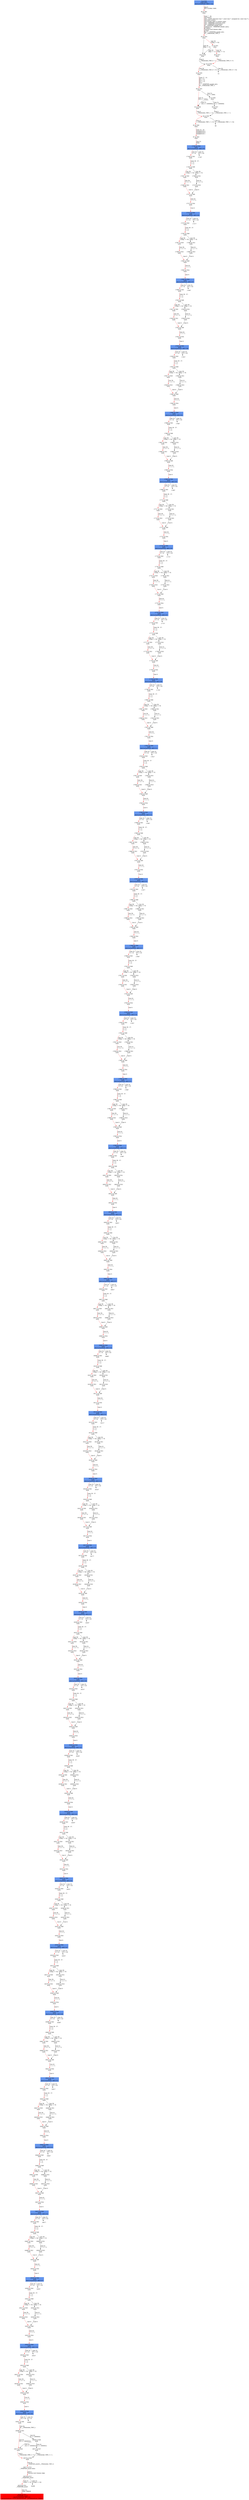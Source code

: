 digraph ARG {
node [style="filled" shape="box" color="white"]
0 [fillcolor="cornflowerblue" label="0 @ N20\nmain entry\nAbstractionState: ABS0: true\n" id="0"]
44 [label="44 @ N61\nmain\n" id="44"]
45 [label="45 @ N24\nmain\n" id="45"]
50 [label="50 @ N26\nmain\n" id="50"]
53 [label="53 @ N28\nmain\n" id="53"]
54 [label="54 @ N29\nmain\n" id="54"]
56 [label="56 @ N35\nmain\n" id="56"]
61 [label="61 @ N38\nmain\n" id="61"]
64 [label="64 @ N39\nmain\n" id="64"]
65 [label="65 @ N40\nmain\n" id="65"]
67 [label="67 @ N43\nmain\n" id="67"]
17545 [fillcolor="cornflowerblue" label="17545 @ N44\nmain\nAbstractionState: ABS1193\n" id="17545"]
17546 [label="17546 @ N45\nmain\n" id="17546"]
17565 [label="17565 @ N48\nmain\n" id="17565"]
17567 [label="17567 @ N50\nmain\n" id="17567"]
17568 [label="17568 @ N52\nmain\n" id="17568"]
17572 [label="17572 @ N49\nmain\n" id="17572"]
17573 [label="17573 @ N54\nmain\n" id="17573"]
17575 [fillcolor="cornflowerblue" label="17575 @ N44\nmain\nAbstractionState: ABS1195\n" id="17575"]
17576 [label="17576 @ N45\nmain\n" id="17576"]
17595 [label="17595 @ N48\nmain\n" id="17595"]
17597 [label="17597 @ N50\nmain\n" id="17597"]
17598 [label="17598 @ N52\nmain\n" id="17598"]
17602 [label="17602 @ N49\nmain\n" id="17602"]
17603 [label="17603 @ N54\nmain\n" id="17603"]
17605 [fillcolor="cornflowerblue" label="17605 @ N44\nmain\nAbstractionState: ABS1197\n" id="17605"]
17606 [label="17606 @ N45\nmain\n" id="17606"]
17625 [label="17625 @ N48\nmain\n" id="17625"]
17627 [label="17627 @ N50\nmain\n" id="17627"]
17628 [label="17628 @ N52\nmain\n" id="17628"]
17632 [label="17632 @ N49\nmain\n" id="17632"]
17633 [label="17633 @ N54\nmain\n" id="17633"]
17635 [fillcolor="cornflowerblue" label="17635 @ N44\nmain\nAbstractionState: ABS1199\n" id="17635"]
17636 [label="17636 @ N45\nmain\n" id="17636"]
17655 [label="17655 @ N48\nmain\n" id="17655"]
17657 [label="17657 @ N50\nmain\n" id="17657"]
17658 [label="17658 @ N52\nmain\n" id="17658"]
17662 [label="17662 @ N49\nmain\n" id="17662"]
17663 [label="17663 @ N54\nmain\n" id="17663"]
17665 [fillcolor="cornflowerblue" label="17665 @ N44\nmain\nAbstractionState: ABS1201\n" id="17665"]
17666 [label="17666 @ N45\nmain\n" id="17666"]
17685 [label="17685 @ N48\nmain\n" id="17685"]
17687 [label="17687 @ N50\nmain\n" id="17687"]
17688 [label="17688 @ N52\nmain\n" id="17688"]
17692 [label="17692 @ N49\nmain\n" id="17692"]
17693 [label="17693 @ N54\nmain\n" id="17693"]
17695 [fillcolor="cornflowerblue" label="17695 @ N44\nmain\nAbstractionState: ABS1203\n" id="17695"]
17696 [label="17696 @ N45\nmain\n" id="17696"]
17715 [label="17715 @ N48\nmain\n" id="17715"]
17717 [label="17717 @ N50\nmain\n" id="17717"]
17718 [label="17718 @ N52\nmain\n" id="17718"]
17722 [label="17722 @ N49\nmain\n" id="17722"]
17723 [label="17723 @ N54\nmain\n" id="17723"]
17725 [fillcolor="cornflowerblue" label="17725 @ N44\nmain\nAbstractionState: ABS1205\n" id="17725"]
17726 [label="17726 @ N45\nmain\n" id="17726"]
17745 [label="17745 @ N48\nmain\n" id="17745"]
17747 [label="17747 @ N50\nmain\n" id="17747"]
17748 [label="17748 @ N52\nmain\n" id="17748"]
17752 [label="17752 @ N49\nmain\n" id="17752"]
17753 [label="17753 @ N54\nmain\n" id="17753"]
17755 [fillcolor="cornflowerblue" label="17755 @ N44\nmain\nAbstractionState: ABS1207\n" id="17755"]
17756 [label="17756 @ N45\nmain\n" id="17756"]
17775 [label="17775 @ N48\nmain\n" id="17775"]
17777 [label="17777 @ N50\nmain\n" id="17777"]
17778 [label="17778 @ N52\nmain\n" id="17778"]
17782 [label="17782 @ N49\nmain\n" id="17782"]
17783 [label="17783 @ N54\nmain\n" id="17783"]
17785 [fillcolor="cornflowerblue" label="17785 @ N44\nmain\nAbstractionState: ABS1209\n" id="17785"]
17786 [label="17786 @ N45\nmain\n" id="17786"]
17805 [label="17805 @ N48\nmain\n" id="17805"]
17807 [label="17807 @ N50\nmain\n" id="17807"]
17808 [label="17808 @ N52\nmain\n" id="17808"]
17812 [label="17812 @ N49\nmain\n" id="17812"]
17813 [label="17813 @ N54\nmain\n" id="17813"]
17815 [fillcolor="cornflowerblue" label="17815 @ N44\nmain\nAbstractionState: ABS1211\n" id="17815"]
17816 [label="17816 @ N45\nmain\n" id="17816"]
17835 [label="17835 @ N48\nmain\n" id="17835"]
17837 [label="17837 @ N50\nmain\n" id="17837"]
17838 [label="17838 @ N52\nmain\n" id="17838"]
17842 [label="17842 @ N49\nmain\n" id="17842"]
17843 [label="17843 @ N54\nmain\n" id="17843"]
17845 [fillcolor="cornflowerblue" label="17845 @ N44\nmain\nAbstractionState: ABS1213\n" id="17845"]
17846 [label="17846 @ N45\nmain\n" id="17846"]
17865 [label="17865 @ N48\nmain\n" id="17865"]
17867 [label="17867 @ N50\nmain\n" id="17867"]
17868 [label="17868 @ N52\nmain\n" id="17868"]
17872 [label="17872 @ N49\nmain\n" id="17872"]
17873 [label="17873 @ N54\nmain\n" id="17873"]
17875 [fillcolor="cornflowerblue" label="17875 @ N44\nmain\nAbstractionState: ABS1215\n" id="17875"]
17876 [label="17876 @ N45\nmain\n" id="17876"]
17895 [label="17895 @ N48\nmain\n" id="17895"]
17897 [label="17897 @ N50\nmain\n" id="17897"]
17898 [label="17898 @ N52\nmain\n" id="17898"]
17902 [label="17902 @ N49\nmain\n" id="17902"]
17903 [label="17903 @ N54\nmain\n" id="17903"]
17905 [fillcolor="cornflowerblue" label="17905 @ N44\nmain\nAbstractionState: ABS1217\n" id="17905"]
17906 [label="17906 @ N45\nmain\n" id="17906"]
17925 [label="17925 @ N48\nmain\n" id="17925"]
17927 [label="17927 @ N50\nmain\n" id="17927"]
17928 [label="17928 @ N52\nmain\n" id="17928"]
17932 [label="17932 @ N49\nmain\n" id="17932"]
17933 [label="17933 @ N54\nmain\n" id="17933"]
17935 [fillcolor="cornflowerblue" label="17935 @ N44\nmain\nAbstractionState: ABS1219\n" id="17935"]
17936 [label="17936 @ N45\nmain\n" id="17936"]
17955 [label="17955 @ N48\nmain\n" id="17955"]
17957 [label="17957 @ N50\nmain\n" id="17957"]
17958 [label="17958 @ N52\nmain\n" id="17958"]
17962 [label="17962 @ N49\nmain\n" id="17962"]
17963 [label="17963 @ N54\nmain\n" id="17963"]
17965 [fillcolor="cornflowerblue" label="17965 @ N44\nmain\nAbstractionState: ABS1221\n" id="17965"]
17966 [label="17966 @ N45\nmain\n" id="17966"]
17985 [label="17985 @ N48\nmain\n" id="17985"]
17987 [label="17987 @ N50\nmain\n" id="17987"]
17988 [label="17988 @ N52\nmain\n" id="17988"]
17992 [label="17992 @ N49\nmain\n" id="17992"]
17993 [label="17993 @ N54\nmain\n" id="17993"]
17995 [fillcolor="cornflowerblue" label="17995 @ N44\nmain\nAbstractionState: ABS1223\n" id="17995"]
17996 [label="17996 @ N45\nmain\n" id="17996"]
18015 [label="18015 @ N48\nmain\n" id="18015"]
18017 [label="18017 @ N50\nmain\n" id="18017"]
18018 [label="18018 @ N52\nmain\n" id="18018"]
18022 [label="18022 @ N49\nmain\n" id="18022"]
18023 [label="18023 @ N54\nmain\n" id="18023"]
18025 [fillcolor="cornflowerblue" label="18025 @ N44\nmain\nAbstractionState: ABS1225\n" id="18025"]
18026 [label="18026 @ N45\nmain\n" id="18026"]
18045 [label="18045 @ N48\nmain\n" id="18045"]
18047 [label="18047 @ N50\nmain\n" id="18047"]
18048 [label="18048 @ N52\nmain\n" id="18048"]
18052 [label="18052 @ N49\nmain\n" id="18052"]
18053 [label="18053 @ N54\nmain\n" id="18053"]
18055 [fillcolor="cornflowerblue" label="18055 @ N44\nmain\nAbstractionState: ABS1227\n" id="18055"]
18056 [label="18056 @ N45\nmain\n" id="18056"]
18075 [label="18075 @ N48\nmain\n" id="18075"]
18077 [label="18077 @ N50\nmain\n" id="18077"]
18078 [label="18078 @ N52\nmain\n" id="18078"]
18082 [label="18082 @ N49\nmain\n" id="18082"]
18083 [label="18083 @ N54\nmain\n" id="18083"]
18085 [fillcolor="cornflowerblue" label="18085 @ N44\nmain\nAbstractionState: ABS1229\n" id="18085"]
18086 [label="18086 @ N45\nmain\n" id="18086"]
18105 [label="18105 @ N48\nmain\n" id="18105"]
18107 [label="18107 @ N50\nmain\n" id="18107"]
18108 [label="18108 @ N52\nmain\n" id="18108"]
18112 [label="18112 @ N49\nmain\n" id="18112"]
18113 [label="18113 @ N54\nmain\n" id="18113"]
18115 [fillcolor="cornflowerblue" label="18115 @ N44\nmain\nAbstractionState: ABS1231\n" id="18115"]
18116 [label="18116 @ N45\nmain\n" id="18116"]
18135 [label="18135 @ N48\nmain\n" id="18135"]
18137 [label="18137 @ N50\nmain\n" id="18137"]
18138 [label="18138 @ N52\nmain\n" id="18138"]
18142 [label="18142 @ N49\nmain\n" id="18142"]
18143 [label="18143 @ N54\nmain\n" id="18143"]
18145 [fillcolor="cornflowerblue" label="18145 @ N44\nmain\nAbstractionState: ABS1233\n" id="18145"]
18146 [label="18146 @ N45\nmain\n" id="18146"]
18165 [label="18165 @ N48\nmain\n" id="18165"]
18167 [label="18167 @ N50\nmain\n" id="18167"]
18168 [label="18168 @ N52\nmain\n" id="18168"]
18172 [label="18172 @ N49\nmain\n" id="18172"]
18173 [label="18173 @ N54\nmain\n" id="18173"]
18175 [fillcolor="cornflowerblue" label="18175 @ N44\nmain\nAbstractionState: ABS1235\n" id="18175"]
18176 [label="18176 @ N45\nmain\n" id="18176"]
18195 [label="18195 @ N48\nmain\n" id="18195"]
18197 [label="18197 @ N50\nmain\n" id="18197"]
18198 [label="18198 @ N52\nmain\n" id="18198"]
18202 [label="18202 @ N49\nmain\n" id="18202"]
18203 [label="18203 @ N54\nmain\n" id="18203"]
18205 [fillcolor="cornflowerblue" label="18205 @ N44\nmain\nAbstractionState: ABS1237\n" id="18205"]
18206 [label="18206 @ N45\nmain\n" id="18206"]
18225 [label="18225 @ N48\nmain\n" id="18225"]
18227 [label="18227 @ N50\nmain\n" id="18227"]
18228 [label="18228 @ N52\nmain\n" id="18228"]
18232 [label="18232 @ N49\nmain\n" id="18232"]
18233 [label="18233 @ N54\nmain\n" id="18233"]
18235 [fillcolor="cornflowerblue" label="18235 @ N44\nmain\nAbstractionState: ABS1239\n" id="18235"]
18236 [label="18236 @ N45\nmain\n" id="18236"]
18255 [label="18255 @ N48\nmain\n" id="18255"]
18257 [label="18257 @ N50\nmain\n" id="18257"]
18258 [label="18258 @ N52\nmain\n" id="18258"]
18262 [label="18262 @ N49\nmain\n" id="18262"]
18263 [label="18263 @ N54\nmain\n" id="18263"]
18265 [fillcolor="cornflowerblue" label="18265 @ N44\nmain\nAbstractionState: ABS1241\n" id="18265"]
18266 [label="18266 @ N45\nmain\n" id="18266"]
18285 [label="18285 @ N48\nmain\n" id="18285"]
18287 [label="18287 @ N50\nmain\n" id="18287"]
18288 [label="18288 @ N52\nmain\n" id="18288"]
18292 [label="18292 @ N49\nmain\n" id="18292"]
18293 [label="18293 @ N54\nmain\n" id="18293"]
18295 [fillcolor="cornflowerblue" label="18295 @ N44\nmain\nAbstractionState: ABS1243\n" id="18295"]
18296 [label="18296 @ N45\nmain\n" id="18296"]
18315 [label="18315 @ N48\nmain\n" id="18315"]
18317 [label="18317 @ N50\nmain\n" id="18317"]
18318 [label="18318 @ N52\nmain\n" id="18318"]
18322 [label="18322 @ N49\nmain\n" id="18322"]
18323 [label="18323 @ N54\nmain\n" id="18323"]
18325 [fillcolor="cornflowerblue" label="18325 @ N44\nmain\nAbstractionState: ABS1245\n" id="18325"]
18326 [label="18326 @ N45\nmain\n" id="18326"]
18345 [label="18345 @ N48\nmain\n" id="18345"]
18347 [label="18347 @ N50\nmain\n" id="18347"]
18348 [label="18348 @ N52\nmain\n" id="18348"]
18352 [label="18352 @ N49\nmain\n" id="18352"]
18353 [label="18353 @ N54\nmain\n" id="18353"]
18355 [fillcolor="cornflowerblue" label="18355 @ N44\nmain\nAbstractionState: ABS1247\n" id="18355"]
18356 [label="18356 @ N45\nmain\n" id="18356"]
18375 [label="18375 @ N48\nmain\n" id="18375"]
18377 [label="18377 @ N50\nmain\n" id="18377"]
18378 [label="18378 @ N52\nmain\n" id="18378"]
18382 [label="18382 @ N49\nmain\n" id="18382"]
18383 [label="18383 @ N54\nmain\n" id="18383"]
18385 [fillcolor="cornflowerblue" label="18385 @ N44\nmain\nAbstractionState: ABS1249\n" id="18385"]
18386 [label="18386 @ N45\nmain\n" id="18386"]
18405 [label="18405 @ N48\nmain\n" id="18405"]
18407 [label="18407 @ N50\nmain\n" id="18407"]
18408 [label="18408 @ N52\nmain\n" id="18408"]
18412 [label="18412 @ N49\nmain\n" id="18412"]
18413 [label="18413 @ N54\nmain\n" id="18413"]
18415 [fillcolor="cornflowerblue" label="18415 @ N44\nmain\nAbstractionState: ABS1251\n" id="18415"]
18416 [label="18416 @ N45\nmain\n" id="18416"]
18435 [label="18435 @ N48\nmain\n" id="18435"]
18437 [label="18437 @ N50\nmain\n" id="18437"]
18438 [label="18438 @ N52\nmain\n" id="18438"]
18442 [label="18442 @ N49\nmain\n" id="18442"]
18443 [label="18443 @ N54\nmain\n" id="18443"]
18445 [fillcolor="cornflowerblue" label="18445 @ N44\nmain\nAbstractionState: ABS1253\n" id="18445"]
18446 [label="18446 @ N45\nmain\n" id="18446"]
18465 [label="18465 @ N48\nmain\n" id="18465"]
18467 [label="18467 @ N50\nmain\n" id="18467"]
18468 [label="18468 @ N52\nmain\n" id="18468"]
18472 [label="18472 @ N49\nmain\n" id="18472"]
18473 [label="18473 @ N54\nmain\n" id="18473"]
18475 [fillcolor="cornflowerblue" label="18475 @ N44\nmain\nAbstractionState: ABS1255\n" id="18475"]
18476 [label="18476 @ N45\nmain\n" id="18476"]
18495 [label="18495 @ N48\nmain\n" id="18495"]
18497 [label="18497 @ N50\nmain\n" id="18497"]
18498 [label="18498 @ N52\nmain\n" id="18498"]
18502 [label="18502 @ N49\nmain\n" id="18502"]
18503 [label="18503 @ N54\nmain\n" id="18503"]
18505 [fillcolor="cornflowerblue" label="18505 @ N44\nmain\nAbstractionState: ABS1257\n" id="18505"]
18506 [label="18506 @ N45\nmain\n" id="18506"]
18525 [label="18525 @ N48\nmain\n" id="18525"]
18527 [label="18527 @ N50\nmain\n" id="18527"]
18528 [label="18528 @ N52\nmain\n" id="18528"]
18532 [label="18532 @ N49\nmain\n" id="18532"]
18533 [label="18533 @ N54\nmain\n" id="18533"]
18535 [fillcolor="cornflowerblue" label="18535 @ N44\nmain\nAbstractionState: ABS1259\n" id="18535"]
18536 [label="18536 @ N45\nmain\n" id="18536"]
18555 [label="18555 @ N48\nmain\n" id="18555"]
18557 [label="18557 @ N50\nmain\n" id="18557"]
18558 [label="18558 @ N52\nmain\n" id="18558"]
18562 [label="18562 @ N49\nmain\n" id="18562"]
18563 [label="18563 @ N54\nmain\n" id="18563"]
18565 [fillcolor="cornflowerblue" label="18565 @ N44\nmain\nAbstractionState: ABS1261\n" id="18565"]
18567 [label="18567 @ N46\nmain\n" id="18567"]
18568 [label="18568 @ N55\nmain\n" id="18568"]
18573 [label="18573 @ N58\nmain\n" id="18573"]
18576 [label="18576 @ N59\nmain\n" id="18576"]
18577 [label="18577 @ N11\n__VERIFIER_assert entry\n" id="18577"]
18578 [label="18578 @ N12\n__VERIFIER_assert\n" id="18578"]
18579 [label="18579 @ N14\n__VERIFIER_assert\n" id="18579"]
18582 [fillcolor="red" label="18582 @ N15\n__VERIFIER_assert\nAbstractionState: ABS1262\n AutomatonState: ErrorLabelAutomaton: _predefinedState_ERROR\n" id="18582"]
18569 [label="18569 @ N56\nmain\n" id="18569"]
18571 [label="18571 @ N57\nmain\n" id="18571"]
18556 [label="18556 @ N51\nmain\n" id="18556"]
18560 [label="18560 @ N53\nmain\n" id="18560"]
18526 [label="18526 @ N51\nmain\n" id="18526"]
18530 [label="18530 @ N53\nmain\n" id="18530"]
18496 [label="18496 @ N51\nmain\n" id="18496"]
18500 [label="18500 @ N53\nmain\n" id="18500"]
18466 [label="18466 @ N51\nmain\n" id="18466"]
18470 [label="18470 @ N53\nmain\n" id="18470"]
18436 [label="18436 @ N51\nmain\n" id="18436"]
18440 [label="18440 @ N53\nmain\n" id="18440"]
18406 [label="18406 @ N51\nmain\n" id="18406"]
18410 [label="18410 @ N53\nmain\n" id="18410"]
18376 [label="18376 @ N51\nmain\n" id="18376"]
18380 [label="18380 @ N53\nmain\n" id="18380"]
18346 [label="18346 @ N51\nmain\n" id="18346"]
18350 [label="18350 @ N53\nmain\n" id="18350"]
18316 [label="18316 @ N51\nmain\n" id="18316"]
18320 [label="18320 @ N53\nmain\n" id="18320"]
18286 [label="18286 @ N51\nmain\n" id="18286"]
18290 [label="18290 @ N53\nmain\n" id="18290"]
18256 [label="18256 @ N51\nmain\n" id="18256"]
18260 [label="18260 @ N53\nmain\n" id="18260"]
18226 [label="18226 @ N51\nmain\n" id="18226"]
18230 [label="18230 @ N53\nmain\n" id="18230"]
18196 [label="18196 @ N51\nmain\n" id="18196"]
18200 [label="18200 @ N53\nmain\n" id="18200"]
18166 [label="18166 @ N51\nmain\n" id="18166"]
18170 [label="18170 @ N53\nmain\n" id="18170"]
18136 [label="18136 @ N51\nmain\n" id="18136"]
18140 [label="18140 @ N53\nmain\n" id="18140"]
18106 [label="18106 @ N51\nmain\n" id="18106"]
18110 [label="18110 @ N53\nmain\n" id="18110"]
18076 [label="18076 @ N51\nmain\n" id="18076"]
18080 [label="18080 @ N53\nmain\n" id="18080"]
18046 [label="18046 @ N51\nmain\n" id="18046"]
18050 [label="18050 @ N53\nmain\n" id="18050"]
18016 [label="18016 @ N51\nmain\n" id="18016"]
18020 [label="18020 @ N53\nmain\n" id="18020"]
17986 [label="17986 @ N51\nmain\n" id="17986"]
17990 [label="17990 @ N53\nmain\n" id="17990"]
17956 [label="17956 @ N51\nmain\n" id="17956"]
17960 [label="17960 @ N53\nmain\n" id="17960"]
17926 [label="17926 @ N51\nmain\n" id="17926"]
17930 [label="17930 @ N53\nmain\n" id="17930"]
17896 [label="17896 @ N51\nmain\n" id="17896"]
17900 [label="17900 @ N53\nmain\n" id="17900"]
17866 [label="17866 @ N51\nmain\n" id="17866"]
17870 [label="17870 @ N53\nmain\n" id="17870"]
17836 [label="17836 @ N51\nmain\n" id="17836"]
17840 [label="17840 @ N53\nmain\n" id="17840"]
17806 [label="17806 @ N51\nmain\n" id="17806"]
17810 [label="17810 @ N53\nmain\n" id="17810"]
17776 [label="17776 @ N51\nmain\n" id="17776"]
17780 [label="17780 @ N53\nmain\n" id="17780"]
17746 [label="17746 @ N51\nmain\n" id="17746"]
17750 [label="17750 @ N53\nmain\n" id="17750"]
17716 [label="17716 @ N51\nmain\n" id="17716"]
17720 [label="17720 @ N53\nmain\n" id="17720"]
17686 [label="17686 @ N51\nmain\n" id="17686"]
17690 [label="17690 @ N53\nmain\n" id="17690"]
17656 [label="17656 @ N51\nmain\n" id="17656"]
17660 [label="17660 @ N53\nmain\n" id="17660"]
17626 [label="17626 @ N51\nmain\n" id="17626"]
17630 [label="17630 @ N53\nmain\n" id="17630"]
17596 [label="17596 @ N51\nmain\n" id="17596"]
17600 [label="17600 @ N53\nmain\n" id="17600"]
17566 [label="17566 @ N51\nmain\n" id="17566"]
17570 [label="17570 @ N53\nmain\n" id="17570"]
57 [label="57 @ N36\nmain\n" id="57"]
59 [label="59 @ N37\nmain\n" id="59"]
47 [label="47 @ N25\nmain\n" id="47"]
49 [label="49 @ N27\nmain\n" id="49"]
0 -> 44 [color="red" label="Line 0: \lINIT GLOBAL VARS\l" id="0 -> 44"]
44 -> 45 [color="red" label="Lines 7 - 26: \lvoid abort();\lvoid __assert_fail(const char *, const char *, unsigned int, const char *);\lvoid reach_error();\lvoid assume_abort_if_not(int cond);\lvoid __VERIFIER_assert(int cond);\lvoid __VERIFIER_assume(int);\lint __VERIFIER_nondet_int();\lunsigned int __VERIFIER_nondet_uint();\lint main();\lFunction start dummy edge\lint flag;\lflag = __VERIFIER_nondet_int();\lint __CPAchecker_TMP_0;\l" id="44 -> 45"]
45 -> 47 [color="red" label="Line 26: \l[!(flag == 0)]\l" id="45 -> 47"]
45 -> 50 [label="Line 26: \l[flag == 0]\l" id="45 -> 50"]
50 -> 53 [label="Line 0: \l__CPAchecker_TMP_0 = 1;\l" id="50 -> 53"]
53 -> 54 [color="red" label="Line 26: \l[__CPAchecker_TMP_0 != 0]\l" id="53 -> 54"]
53 -> 55 [label="Line 26: \l[!(__CPAchecker_TMP_0 != 0)]\l" id="53 -> 55"]
54 -> 56 [color="red" label="Lines 27 - 31: \lint i = 0;\lint x = 0;\lint y = 0;\lint n;\ln = __VERIFIER_nondet_int();\lint __CPAchecker_TMP_1;\l" id="54 -> 56"]
56 -> 57 [label="Line 31: \l[n >= 1000]\l" id="56 -> 57"]
56 -> 61 [color="red" label="Line 31: \l[!(n >= 1000)]\l" id="56 -> 61"]
61 -> 64 [color="red" label="Line 0: \l__CPAchecker_TMP_1 = 0;\l" id="61 -> 64"]
64 -> 65 [color="red" label="Line 31: \l[__CPAchecker_TMP_1 != 0]\l" id="64 -> 65"]
64 -> 66 [label="Line 31: \l[!(__CPAchecker_TMP_1 != 0)]\l" id="64 -> 66"]
65 -> 67 [color="red" label="Lines 33 - 33: \lunsigned int a;\lunsigned int b;\lunsigned int r;\l" id="65 -> 67"]
67 -> 17545 [color="red" label="Line 35: \lwhile\l" id="67 -> 17545"]
17545 -> 17546 [color="red" label="Line 35: \l[i < n]\l" id="17545 -> 17546"]
17545 -> 17547 [label="Line 35: \l[!(i < n)]\l" id="17545 -> 17547"]
17546 -> 17565 [color="red" label="Lines 36 - 37: \lx = x;\ly = y;\l" id="17546 -> 17565"]
17565 -> 17566 [label="Line 38: \l[flag == 0]\l" id="17565 -> 17566"]
17565 -> 17567 [color="red" label="Line 38: \l[!(flag == 0)]\l" id="17565 -> 17567"]
17567 -> 17568 [color="red" label="Line 39: \lx = x + 3;\l" id="17567 -> 17568"]
17568 -> 17572 [color="red" label="Line 0: \l\l" id="17568 -> 17572"]
17572 -> 17573 [color="red" label="Line 43: \li = i + 1;\l" id="17572 -> 17573"]
17573 -> 17575 [color="red" label="Line 0: \l\l" id="17573 -> 17575"]
17575 -> 17576 [color="red" label="Line 35: \l[i < n]\l" id="17575 -> 17576"]
17575 -> 17577 [label="Line 35: \l[!(i < n)]\l" id="17575 -> 17577"]
17576 -> 17595 [color="red" label="Lines 36 - 37: \lx = x;\ly = y;\l" id="17576 -> 17595"]
17595 -> 17596 [label="Line 38: \l[flag == 0]\l" id="17595 -> 17596"]
17595 -> 17597 [color="red" label="Line 38: \l[!(flag == 0)]\l" id="17595 -> 17597"]
17597 -> 17598 [color="red" label="Line 39: \lx = x + 3;\l" id="17597 -> 17598"]
17598 -> 17602 [color="red" label="Line 0: \l\l" id="17598 -> 17602"]
17602 -> 17603 [color="red" label="Line 43: \li = i + 1;\l" id="17602 -> 17603"]
17603 -> 17605 [color="red" label="Line 0: \l\l" id="17603 -> 17605"]
17605 -> 17606 [color="red" label="Line 35: \l[i < n]\l" id="17605 -> 17606"]
17605 -> 17607 [label="Line 35: \l[!(i < n)]\l" id="17605 -> 17607"]
17606 -> 17625 [color="red" label="Lines 36 - 37: \lx = x;\ly = y;\l" id="17606 -> 17625"]
17625 -> 17626 [label="Line 38: \l[flag == 0]\l" id="17625 -> 17626"]
17625 -> 17627 [color="red" label="Line 38: \l[!(flag == 0)]\l" id="17625 -> 17627"]
17627 -> 17628 [color="red" label="Line 39: \lx = x + 3;\l" id="17627 -> 17628"]
17628 -> 17632 [color="red" label="Line 0: \l\l" id="17628 -> 17632"]
17632 -> 17633 [color="red" label="Line 43: \li = i + 1;\l" id="17632 -> 17633"]
17633 -> 17635 [color="red" label="Line 0: \l\l" id="17633 -> 17635"]
17635 -> 17636 [color="red" label="Line 35: \l[i < n]\l" id="17635 -> 17636"]
17635 -> 17637 [label="Line 35: \l[!(i < n)]\l" id="17635 -> 17637"]
17636 -> 17655 [color="red" label="Lines 36 - 37: \lx = x;\ly = y;\l" id="17636 -> 17655"]
17655 -> 17656 [label="Line 38: \l[flag == 0]\l" id="17655 -> 17656"]
17655 -> 17657 [color="red" label="Line 38: \l[!(flag == 0)]\l" id="17655 -> 17657"]
17657 -> 17658 [color="red" label="Line 39: \lx = x + 3;\l" id="17657 -> 17658"]
17658 -> 17662 [color="red" label="Line 0: \l\l" id="17658 -> 17662"]
17662 -> 17663 [color="red" label="Line 43: \li = i + 1;\l" id="17662 -> 17663"]
17663 -> 17665 [color="red" label="Line 0: \l\l" id="17663 -> 17665"]
17665 -> 17666 [color="red" label="Line 35: \l[i < n]\l" id="17665 -> 17666"]
17665 -> 17667 [label="Line 35: \l[!(i < n)]\l" id="17665 -> 17667"]
17666 -> 17685 [color="red" label="Lines 36 - 37: \lx = x;\ly = y;\l" id="17666 -> 17685"]
17685 -> 17686 [label="Line 38: \l[flag == 0]\l" id="17685 -> 17686"]
17685 -> 17687 [color="red" label="Line 38: \l[!(flag == 0)]\l" id="17685 -> 17687"]
17687 -> 17688 [color="red" label="Line 39: \lx = x + 3;\l" id="17687 -> 17688"]
17688 -> 17692 [color="red" label="Line 0: \l\l" id="17688 -> 17692"]
17692 -> 17693 [color="red" label="Line 43: \li = i + 1;\l" id="17692 -> 17693"]
17693 -> 17695 [color="red" label="Line 0: \l\l" id="17693 -> 17695"]
17695 -> 17696 [color="red" label="Line 35: \l[i < n]\l" id="17695 -> 17696"]
17695 -> 17697 [label="Line 35: \l[!(i < n)]\l" id="17695 -> 17697"]
17696 -> 17715 [color="red" label="Lines 36 - 37: \lx = x;\ly = y;\l" id="17696 -> 17715"]
17715 -> 17716 [label="Line 38: \l[flag == 0]\l" id="17715 -> 17716"]
17715 -> 17717 [color="red" label="Line 38: \l[!(flag == 0)]\l" id="17715 -> 17717"]
17717 -> 17718 [color="red" label="Line 39: \lx = x + 3;\l" id="17717 -> 17718"]
17718 -> 17722 [color="red" label="Line 0: \l\l" id="17718 -> 17722"]
17722 -> 17723 [color="red" label="Line 43: \li = i + 1;\l" id="17722 -> 17723"]
17723 -> 17725 [color="red" label="Line 0: \l\l" id="17723 -> 17725"]
17725 -> 17726 [color="red" label="Line 35: \l[i < n]\l" id="17725 -> 17726"]
17725 -> 17727 [label="Line 35: \l[!(i < n)]\l" id="17725 -> 17727"]
17726 -> 17745 [color="red" label="Lines 36 - 37: \lx = x;\ly = y;\l" id="17726 -> 17745"]
17745 -> 17746 [label="Line 38: \l[flag == 0]\l" id="17745 -> 17746"]
17745 -> 17747 [color="red" label="Line 38: \l[!(flag == 0)]\l" id="17745 -> 17747"]
17747 -> 17748 [color="red" label="Line 39: \lx = x + 3;\l" id="17747 -> 17748"]
17748 -> 17752 [color="red" label="Line 0: \l\l" id="17748 -> 17752"]
17752 -> 17753 [color="red" label="Line 43: \li = i + 1;\l" id="17752 -> 17753"]
17753 -> 17755 [color="red" label="Line 0: \l\l" id="17753 -> 17755"]
17755 -> 17756 [color="red" label="Line 35: \l[i < n]\l" id="17755 -> 17756"]
17755 -> 17757 [label="Line 35: \l[!(i < n)]\l" id="17755 -> 17757"]
17756 -> 17775 [color="red" label="Lines 36 - 37: \lx = x;\ly = y;\l" id="17756 -> 17775"]
17775 -> 17776 [label="Line 38: \l[flag == 0]\l" id="17775 -> 17776"]
17775 -> 17777 [color="red" label="Line 38: \l[!(flag == 0)]\l" id="17775 -> 17777"]
17777 -> 17778 [color="red" label="Line 39: \lx = x + 3;\l" id="17777 -> 17778"]
17778 -> 17782 [color="red" label="Line 0: \l\l" id="17778 -> 17782"]
17782 -> 17783 [color="red" label="Line 43: \li = i + 1;\l" id="17782 -> 17783"]
17783 -> 17785 [color="red" label="Line 0: \l\l" id="17783 -> 17785"]
17785 -> 17786 [color="red" label="Line 35: \l[i < n]\l" id="17785 -> 17786"]
17785 -> 17787 [label="Line 35: \l[!(i < n)]\l" id="17785 -> 17787"]
17786 -> 17805 [color="red" label="Lines 36 - 37: \lx = x;\ly = y;\l" id="17786 -> 17805"]
17805 -> 17806 [label="Line 38: \l[flag == 0]\l" id="17805 -> 17806"]
17805 -> 17807 [color="red" label="Line 38: \l[!(flag == 0)]\l" id="17805 -> 17807"]
17807 -> 17808 [color="red" label="Line 39: \lx = x + 3;\l" id="17807 -> 17808"]
17808 -> 17812 [color="red" label="Line 0: \l\l" id="17808 -> 17812"]
17812 -> 17813 [color="red" label="Line 43: \li = i + 1;\l" id="17812 -> 17813"]
17813 -> 17815 [color="red" label="Line 0: \l\l" id="17813 -> 17815"]
17815 -> 17816 [color="red" label="Line 35: \l[i < n]\l" id="17815 -> 17816"]
17815 -> 17817 [label="Line 35: \l[!(i < n)]\l" id="17815 -> 17817"]
17816 -> 17835 [color="red" label="Lines 36 - 37: \lx = x;\ly = y;\l" id="17816 -> 17835"]
17835 -> 17836 [label="Line 38: \l[flag == 0]\l" id="17835 -> 17836"]
17835 -> 17837 [color="red" label="Line 38: \l[!(flag == 0)]\l" id="17835 -> 17837"]
17837 -> 17838 [color="red" label="Line 39: \lx = x + 3;\l" id="17837 -> 17838"]
17838 -> 17842 [color="red" label="Line 0: \l\l" id="17838 -> 17842"]
17842 -> 17843 [color="red" label="Line 43: \li = i + 1;\l" id="17842 -> 17843"]
17843 -> 17845 [color="red" label="Line 0: \l\l" id="17843 -> 17845"]
17845 -> 17846 [color="red" label="Line 35: \l[i < n]\l" id="17845 -> 17846"]
17845 -> 17847 [label="Line 35: \l[!(i < n)]\l" id="17845 -> 17847"]
17846 -> 17865 [color="red" label="Lines 36 - 37: \lx = x;\ly = y;\l" id="17846 -> 17865"]
17865 -> 17866 [label="Line 38: \l[flag == 0]\l" id="17865 -> 17866"]
17865 -> 17867 [color="red" label="Line 38: \l[!(flag == 0)]\l" id="17865 -> 17867"]
17867 -> 17868 [color="red" label="Line 39: \lx = x + 3;\l" id="17867 -> 17868"]
17868 -> 17872 [color="red" label="Line 0: \l\l" id="17868 -> 17872"]
17872 -> 17873 [color="red" label="Line 43: \li = i + 1;\l" id="17872 -> 17873"]
17873 -> 17875 [color="red" label="Line 0: \l\l" id="17873 -> 17875"]
17875 -> 17876 [color="red" label="Line 35: \l[i < n]\l" id="17875 -> 17876"]
17875 -> 17877 [label="Line 35: \l[!(i < n)]\l" id="17875 -> 17877"]
17876 -> 17895 [color="red" label="Lines 36 - 37: \lx = x;\ly = y;\l" id="17876 -> 17895"]
17895 -> 17896 [label="Line 38: \l[flag == 0]\l" id="17895 -> 17896"]
17895 -> 17897 [color="red" label="Line 38: \l[!(flag == 0)]\l" id="17895 -> 17897"]
17897 -> 17898 [color="red" label="Line 39: \lx = x + 3;\l" id="17897 -> 17898"]
17898 -> 17902 [color="red" label="Line 0: \l\l" id="17898 -> 17902"]
17902 -> 17903 [color="red" label="Line 43: \li = i + 1;\l" id="17902 -> 17903"]
17903 -> 17905 [color="red" label="Line 0: \l\l" id="17903 -> 17905"]
17905 -> 17906 [color="red" label="Line 35: \l[i < n]\l" id="17905 -> 17906"]
17905 -> 17907 [label="Line 35: \l[!(i < n)]\l" id="17905 -> 17907"]
17906 -> 17925 [color="red" label="Lines 36 - 37: \lx = x;\ly = y;\l" id="17906 -> 17925"]
17925 -> 17926 [label="Line 38: \l[flag == 0]\l" id="17925 -> 17926"]
17925 -> 17927 [color="red" label="Line 38: \l[!(flag == 0)]\l" id="17925 -> 17927"]
17927 -> 17928 [color="red" label="Line 39: \lx = x + 3;\l" id="17927 -> 17928"]
17928 -> 17932 [color="red" label="Line 0: \l\l" id="17928 -> 17932"]
17932 -> 17933 [color="red" label="Line 43: \li = i + 1;\l" id="17932 -> 17933"]
17933 -> 17935 [color="red" label="Line 0: \l\l" id="17933 -> 17935"]
17935 -> 17936 [color="red" label="Line 35: \l[i < n]\l" id="17935 -> 17936"]
17935 -> 17937 [label="Line 35: \l[!(i < n)]\l" id="17935 -> 17937"]
17936 -> 17955 [color="red" label="Lines 36 - 37: \lx = x;\ly = y;\l" id="17936 -> 17955"]
17955 -> 17956 [label="Line 38: \l[flag == 0]\l" id="17955 -> 17956"]
17955 -> 17957 [color="red" label="Line 38: \l[!(flag == 0)]\l" id="17955 -> 17957"]
17957 -> 17958 [color="red" label="Line 39: \lx = x + 3;\l" id="17957 -> 17958"]
17958 -> 17962 [color="red" label="Line 0: \l\l" id="17958 -> 17962"]
17962 -> 17963 [color="red" label="Line 43: \li = i + 1;\l" id="17962 -> 17963"]
17963 -> 17965 [color="red" label="Line 0: \l\l" id="17963 -> 17965"]
17965 -> 17966 [color="red" label="Line 35: \l[i < n]\l" id="17965 -> 17966"]
17965 -> 17967 [label="Line 35: \l[!(i < n)]\l" id="17965 -> 17967"]
17966 -> 17985 [color="red" label="Lines 36 - 37: \lx = x;\ly = y;\l" id="17966 -> 17985"]
17985 -> 17986 [label="Line 38: \l[flag == 0]\l" id="17985 -> 17986"]
17985 -> 17987 [color="red" label="Line 38: \l[!(flag == 0)]\l" id="17985 -> 17987"]
17987 -> 17988 [color="red" label="Line 39: \lx = x + 3;\l" id="17987 -> 17988"]
17988 -> 17992 [color="red" label="Line 0: \l\l" id="17988 -> 17992"]
17992 -> 17993 [color="red" label="Line 43: \li = i + 1;\l" id="17992 -> 17993"]
17993 -> 17995 [color="red" label="Line 0: \l\l" id="17993 -> 17995"]
17995 -> 17996 [color="red" label="Line 35: \l[i < n]\l" id="17995 -> 17996"]
17995 -> 17997 [label="Line 35: \l[!(i < n)]\l" id="17995 -> 17997"]
17996 -> 18015 [color="red" label="Lines 36 - 37: \lx = x;\ly = y;\l" id="17996 -> 18015"]
18015 -> 18016 [label="Line 38: \l[flag == 0]\l" id="18015 -> 18016"]
18015 -> 18017 [color="red" label="Line 38: \l[!(flag == 0)]\l" id="18015 -> 18017"]
18017 -> 18018 [color="red" label="Line 39: \lx = x + 3;\l" id="18017 -> 18018"]
18018 -> 18022 [color="red" label="Line 0: \l\l" id="18018 -> 18022"]
18022 -> 18023 [color="red" label="Line 43: \li = i + 1;\l" id="18022 -> 18023"]
18023 -> 18025 [color="red" label="Line 0: \l\l" id="18023 -> 18025"]
18025 -> 18026 [color="red" label="Line 35: \l[i < n]\l" id="18025 -> 18026"]
18025 -> 18027 [label="Line 35: \l[!(i < n)]\l" id="18025 -> 18027"]
18026 -> 18045 [color="red" label="Lines 36 - 37: \lx = x;\ly = y;\l" id="18026 -> 18045"]
18045 -> 18046 [label="Line 38: \l[flag == 0]\l" id="18045 -> 18046"]
18045 -> 18047 [color="red" label="Line 38: \l[!(flag == 0)]\l" id="18045 -> 18047"]
18047 -> 18048 [color="red" label="Line 39: \lx = x + 3;\l" id="18047 -> 18048"]
18048 -> 18052 [color="red" label="Line 0: \l\l" id="18048 -> 18052"]
18052 -> 18053 [color="red" label="Line 43: \li = i + 1;\l" id="18052 -> 18053"]
18053 -> 18055 [color="red" label="Line 0: \l\l" id="18053 -> 18055"]
18055 -> 18056 [color="red" label="Line 35: \l[i < n]\l" id="18055 -> 18056"]
18055 -> 18057 [label="Line 35: \l[!(i < n)]\l" id="18055 -> 18057"]
18056 -> 18075 [color="red" label="Lines 36 - 37: \lx = x;\ly = y;\l" id="18056 -> 18075"]
18075 -> 18076 [label="Line 38: \l[flag == 0]\l" id="18075 -> 18076"]
18075 -> 18077 [color="red" label="Line 38: \l[!(flag == 0)]\l" id="18075 -> 18077"]
18077 -> 18078 [color="red" label="Line 39: \lx = x + 3;\l" id="18077 -> 18078"]
18078 -> 18082 [color="red" label="Line 0: \l\l" id="18078 -> 18082"]
18082 -> 18083 [color="red" label="Line 43: \li = i + 1;\l" id="18082 -> 18083"]
18083 -> 18085 [color="red" label="Line 0: \l\l" id="18083 -> 18085"]
18085 -> 18086 [color="red" label="Line 35: \l[i < n]\l" id="18085 -> 18086"]
18085 -> 18087 [label="Line 35: \l[!(i < n)]\l" id="18085 -> 18087"]
18086 -> 18105 [color="red" label="Lines 36 - 37: \lx = x;\ly = y;\l" id="18086 -> 18105"]
18105 -> 18106 [label="Line 38: \l[flag == 0]\l" id="18105 -> 18106"]
18105 -> 18107 [color="red" label="Line 38: \l[!(flag == 0)]\l" id="18105 -> 18107"]
18107 -> 18108 [color="red" label="Line 39: \lx = x + 3;\l" id="18107 -> 18108"]
18108 -> 18112 [color="red" label="Line 0: \l\l" id="18108 -> 18112"]
18112 -> 18113 [color="red" label="Line 43: \li = i + 1;\l" id="18112 -> 18113"]
18113 -> 18115 [color="red" label="Line 0: \l\l" id="18113 -> 18115"]
18115 -> 18116 [color="red" label="Line 35: \l[i < n]\l" id="18115 -> 18116"]
18115 -> 18117 [label="Line 35: \l[!(i < n)]\l" id="18115 -> 18117"]
18116 -> 18135 [color="red" label="Lines 36 - 37: \lx = x;\ly = y;\l" id="18116 -> 18135"]
18135 -> 18136 [label="Line 38: \l[flag == 0]\l" id="18135 -> 18136"]
18135 -> 18137 [color="red" label="Line 38: \l[!(flag == 0)]\l" id="18135 -> 18137"]
18137 -> 18138 [color="red" label="Line 39: \lx = x + 3;\l" id="18137 -> 18138"]
18138 -> 18142 [color="red" label="Line 0: \l\l" id="18138 -> 18142"]
18142 -> 18143 [color="red" label="Line 43: \li = i + 1;\l" id="18142 -> 18143"]
18143 -> 18145 [color="red" label="Line 0: \l\l" id="18143 -> 18145"]
18145 -> 18146 [color="red" label="Line 35: \l[i < n]\l" id="18145 -> 18146"]
18145 -> 18147 [label="Line 35: \l[!(i < n)]\l" id="18145 -> 18147"]
18146 -> 18165 [color="red" label="Lines 36 - 37: \lx = x;\ly = y;\l" id="18146 -> 18165"]
18165 -> 18166 [label="Line 38: \l[flag == 0]\l" id="18165 -> 18166"]
18165 -> 18167 [color="red" label="Line 38: \l[!(flag == 0)]\l" id="18165 -> 18167"]
18167 -> 18168 [color="red" label="Line 39: \lx = x + 3;\l" id="18167 -> 18168"]
18168 -> 18172 [color="red" label="Line 0: \l\l" id="18168 -> 18172"]
18172 -> 18173 [color="red" label="Line 43: \li = i + 1;\l" id="18172 -> 18173"]
18173 -> 18175 [color="red" label="Line 0: \l\l" id="18173 -> 18175"]
18175 -> 18176 [color="red" label="Line 35: \l[i < n]\l" id="18175 -> 18176"]
18175 -> 18177 [label="Line 35: \l[!(i < n)]\l" id="18175 -> 18177"]
18176 -> 18195 [color="red" label="Lines 36 - 37: \lx = x;\ly = y;\l" id="18176 -> 18195"]
18195 -> 18196 [label="Line 38: \l[flag == 0]\l" id="18195 -> 18196"]
18195 -> 18197 [color="red" label="Line 38: \l[!(flag == 0)]\l" id="18195 -> 18197"]
18197 -> 18198 [color="red" label="Line 39: \lx = x + 3;\l" id="18197 -> 18198"]
18198 -> 18202 [color="red" label="Line 0: \l\l" id="18198 -> 18202"]
18202 -> 18203 [color="red" label="Line 43: \li = i + 1;\l" id="18202 -> 18203"]
18203 -> 18205 [color="red" label="Line 0: \l\l" id="18203 -> 18205"]
18205 -> 18206 [color="red" label="Line 35: \l[i < n]\l" id="18205 -> 18206"]
18205 -> 18207 [label="Line 35: \l[!(i < n)]\l" id="18205 -> 18207"]
18206 -> 18225 [color="red" label="Lines 36 - 37: \lx = x;\ly = y;\l" id="18206 -> 18225"]
18225 -> 18226 [label="Line 38: \l[flag == 0]\l" id="18225 -> 18226"]
18225 -> 18227 [color="red" label="Line 38: \l[!(flag == 0)]\l" id="18225 -> 18227"]
18227 -> 18228 [color="red" label="Line 39: \lx = x + 3;\l" id="18227 -> 18228"]
18228 -> 18232 [color="red" label="Line 0: \l\l" id="18228 -> 18232"]
18232 -> 18233 [color="red" label="Line 43: \li = i + 1;\l" id="18232 -> 18233"]
18233 -> 18235 [color="red" label="Line 0: \l\l" id="18233 -> 18235"]
18235 -> 18236 [color="red" label="Line 35: \l[i < n]\l" id="18235 -> 18236"]
18235 -> 18237 [label="Line 35: \l[!(i < n)]\l" id="18235 -> 18237"]
18236 -> 18255 [color="red" label="Lines 36 - 37: \lx = x;\ly = y;\l" id="18236 -> 18255"]
18255 -> 18256 [label="Line 38: \l[flag == 0]\l" id="18255 -> 18256"]
18255 -> 18257 [color="red" label="Line 38: \l[!(flag == 0)]\l" id="18255 -> 18257"]
18257 -> 18258 [color="red" label="Line 39: \lx = x + 3;\l" id="18257 -> 18258"]
18258 -> 18262 [color="red" label="Line 0: \l\l" id="18258 -> 18262"]
18262 -> 18263 [color="red" label="Line 43: \li = i + 1;\l" id="18262 -> 18263"]
18263 -> 18265 [color="red" label="Line 0: \l\l" id="18263 -> 18265"]
18265 -> 18266 [color="red" label="Line 35: \l[i < n]\l" id="18265 -> 18266"]
18265 -> 18267 [label="Line 35: \l[!(i < n)]\l" id="18265 -> 18267"]
18266 -> 18285 [color="red" label="Lines 36 - 37: \lx = x;\ly = y;\l" id="18266 -> 18285"]
18285 -> 18286 [label="Line 38: \l[flag == 0]\l" id="18285 -> 18286"]
18285 -> 18287 [color="red" label="Line 38: \l[!(flag == 0)]\l" id="18285 -> 18287"]
18287 -> 18288 [color="red" label="Line 39: \lx = x + 3;\l" id="18287 -> 18288"]
18288 -> 18292 [color="red" label="Line 0: \l\l" id="18288 -> 18292"]
18292 -> 18293 [color="red" label="Line 43: \li = i + 1;\l" id="18292 -> 18293"]
18293 -> 18295 [color="red" label="Line 0: \l\l" id="18293 -> 18295"]
18295 -> 18296 [color="red" label="Line 35: \l[i < n]\l" id="18295 -> 18296"]
18295 -> 18297 [label="Line 35: \l[!(i < n)]\l" id="18295 -> 18297"]
18296 -> 18315 [color="red" label="Lines 36 - 37: \lx = x;\ly = y;\l" id="18296 -> 18315"]
18315 -> 18316 [label="Line 38: \l[flag == 0]\l" id="18315 -> 18316"]
18315 -> 18317 [color="red" label="Line 38: \l[!(flag == 0)]\l" id="18315 -> 18317"]
18317 -> 18318 [color="red" label="Line 39: \lx = x + 3;\l" id="18317 -> 18318"]
18318 -> 18322 [color="red" label="Line 0: \l\l" id="18318 -> 18322"]
18322 -> 18323 [color="red" label="Line 43: \li = i + 1;\l" id="18322 -> 18323"]
18323 -> 18325 [color="red" label="Line 0: \l\l" id="18323 -> 18325"]
18325 -> 18326 [color="red" label="Line 35: \l[i < n]\l" id="18325 -> 18326"]
18325 -> 18327 [label="Line 35: \l[!(i < n)]\l" id="18325 -> 18327"]
18326 -> 18345 [color="red" label="Lines 36 - 37: \lx = x;\ly = y;\l" id="18326 -> 18345"]
18345 -> 18346 [label="Line 38: \l[flag == 0]\l" id="18345 -> 18346"]
18345 -> 18347 [color="red" label="Line 38: \l[!(flag == 0)]\l" id="18345 -> 18347"]
18347 -> 18348 [color="red" label="Line 39: \lx = x + 3;\l" id="18347 -> 18348"]
18348 -> 18352 [color="red" label="Line 0: \l\l" id="18348 -> 18352"]
18352 -> 18353 [color="red" label="Line 43: \li = i + 1;\l" id="18352 -> 18353"]
18353 -> 18355 [color="red" label="Line 0: \l\l" id="18353 -> 18355"]
18355 -> 18356 [color="red" label="Line 35: \l[i < n]\l" id="18355 -> 18356"]
18355 -> 18357 [label="Line 35: \l[!(i < n)]\l" id="18355 -> 18357"]
18356 -> 18375 [color="red" label="Lines 36 - 37: \lx = x;\ly = y;\l" id="18356 -> 18375"]
18375 -> 18376 [label="Line 38: \l[flag == 0]\l" id="18375 -> 18376"]
18375 -> 18377 [color="red" label="Line 38: \l[!(flag == 0)]\l" id="18375 -> 18377"]
18377 -> 18378 [color="red" label="Line 39: \lx = x + 3;\l" id="18377 -> 18378"]
18378 -> 18382 [color="red" label="Line 0: \l\l" id="18378 -> 18382"]
18382 -> 18383 [color="red" label="Line 43: \li = i + 1;\l" id="18382 -> 18383"]
18383 -> 18385 [color="red" label="Line 0: \l\l" id="18383 -> 18385"]
18385 -> 18386 [color="red" label="Line 35: \l[i < n]\l" id="18385 -> 18386"]
18385 -> 18387 [label="Line 35: \l[!(i < n)]\l" id="18385 -> 18387"]
18386 -> 18405 [color="red" label="Lines 36 - 37: \lx = x;\ly = y;\l" id="18386 -> 18405"]
18405 -> 18406 [label="Line 38: \l[flag == 0]\l" id="18405 -> 18406"]
18405 -> 18407 [color="red" label="Line 38: \l[!(flag == 0)]\l" id="18405 -> 18407"]
18407 -> 18408 [color="red" label="Line 39: \lx = x + 3;\l" id="18407 -> 18408"]
18408 -> 18412 [color="red" label="Line 0: \l\l" id="18408 -> 18412"]
18412 -> 18413 [color="red" label="Line 43: \li = i + 1;\l" id="18412 -> 18413"]
18413 -> 18415 [color="red" label="Line 0: \l\l" id="18413 -> 18415"]
18415 -> 18416 [color="red" label="Line 35: \l[i < n]\l" id="18415 -> 18416"]
18415 -> 18417 [label="Line 35: \l[!(i < n)]\l" id="18415 -> 18417"]
18416 -> 18435 [color="red" label="Lines 36 - 37: \lx = x;\ly = y;\l" id="18416 -> 18435"]
18435 -> 18436 [label="Line 38: \l[flag == 0]\l" id="18435 -> 18436"]
18435 -> 18437 [color="red" label="Line 38: \l[!(flag == 0)]\l" id="18435 -> 18437"]
18437 -> 18438 [color="red" label="Line 39: \lx = x + 3;\l" id="18437 -> 18438"]
18438 -> 18442 [color="red" label="Line 0: \l\l" id="18438 -> 18442"]
18442 -> 18443 [color="red" label="Line 43: \li = i + 1;\l" id="18442 -> 18443"]
18443 -> 18445 [color="red" label="Line 0: \l\l" id="18443 -> 18445"]
18445 -> 18446 [color="red" label="Line 35: \l[i < n]\l" id="18445 -> 18446"]
18445 -> 18447 [label="Line 35: \l[!(i < n)]\l" id="18445 -> 18447"]
18446 -> 18465 [color="red" label="Lines 36 - 37: \lx = x;\ly = y;\l" id="18446 -> 18465"]
18465 -> 18466 [label="Line 38: \l[flag == 0]\l" id="18465 -> 18466"]
18465 -> 18467 [color="red" label="Line 38: \l[!(flag == 0)]\l" id="18465 -> 18467"]
18467 -> 18468 [color="red" label="Line 39: \lx = x + 3;\l" id="18467 -> 18468"]
18468 -> 18472 [color="red" label="Line 0: \l\l" id="18468 -> 18472"]
18472 -> 18473 [color="red" label="Line 43: \li = i + 1;\l" id="18472 -> 18473"]
18473 -> 18475 [color="red" label="Line 0: \l\l" id="18473 -> 18475"]
18475 -> 18476 [color="red" label="Line 35: \l[i < n]\l" id="18475 -> 18476"]
18475 -> 18477 [label="Line 35: \l[!(i < n)]\l" id="18475 -> 18477"]
18476 -> 18495 [color="red" label="Lines 36 - 37: \lx = x;\ly = y;\l" id="18476 -> 18495"]
18495 -> 18496 [label="Line 38: \l[flag == 0]\l" id="18495 -> 18496"]
18495 -> 18497 [color="red" label="Line 38: \l[!(flag == 0)]\l" id="18495 -> 18497"]
18497 -> 18498 [color="red" label="Line 39: \lx = x + 3;\l" id="18497 -> 18498"]
18498 -> 18502 [color="red" label="Line 0: \l\l" id="18498 -> 18502"]
18502 -> 18503 [color="red" label="Line 43: \li = i + 1;\l" id="18502 -> 18503"]
18503 -> 18505 [color="red" label="Line 0: \l\l" id="18503 -> 18505"]
18505 -> 18506 [color="red" label="Line 35: \l[i < n]\l" id="18505 -> 18506"]
18505 -> 18507 [label="Line 35: \l[!(i < n)]\l" id="18505 -> 18507"]
18506 -> 18525 [color="red" label="Lines 36 - 37: \lx = x;\ly = y;\l" id="18506 -> 18525"]
18525 -> 18526 [label="Line 38: \l[flag == 0]\l" id="18525 -> 18526"]
18525 -> 18527 [color="red" label="Line 38: \l[!(flag == 0)]\l" id="18525 -> 18527"]
18527 -> 18528 [color="red" label="Line 39: \lx = x + 3;\l" id="18527 -> 18528"]
18528 -> 18532 [color="red" label="Line 0: \l\l" id="18528 -> 18532"]
18532 -> 18533 [color="red" label="Line 43: \li = i + 1;\l" id="18532 -> 18533"]
18533 -> 18535 [color="red" label="Line 0: \l\l" id="18533 -> 18535"]
18535 -> 18536 [color="red" label="Line 35: \l[i < n]\l" id="18535 -> 18536"]
18535 -> 18537 [label="Line 35: \l[!(i < n)]\l" id="18535 -> 18537"]
18536 -> 18555 [color="red" label="Lines 36 - 37: \lx = x;\ly = y;\l" id="18536 -> 18555"]
18555 -> 18556 [label="Line 38: \l[flag == 0]\l" id="18555 -> 18556"]
18555 -> 18557 [color="red" label="Line 38: \l[!(flag == 0)]\l" id="18555 -> 18557"]
18557 -> 18558 [color="red" label="Line 39: \lx = x + 3;\l" id="18557 -> 18558"]
18558 -> 18562 [color="red" label="Line 0: \l\l" id="18558 -> 18562"]
18562 -> 18563 [color="red" label="Line 43: \li = i + 1;\l" id="18562 -> 18563"]
18563 -> 18565 [color="red" label="Line 0: \l\l" id="18563 -> 18565"]
18565 -> 18566 [label="Line 35: \l[i < n]\l" id="18565 -> 18566"]
18565 -> 18567 [color="red" label="Line 35: \l[!(i < n)]\l" id="18565 -> 18567"]
18567 -> 18568 [color="red" label="Line 45: \lint __CPAchecker_TMP_2;\l" id="18567 -> 18568"]
18568 -> 18569 [label="Line 45: \l[x <= 3000003]\l" id="18568 -> 18569"]
18568 -> 18573 [color="red" label="Line 45: \l[!(x <= 3000003)]\l" id="18568 -> 18573"]
18573 -> 18576 [color="red" label="Line 0: \l__CPAchecker_TMP_2 = 0;\l" id="18573 -> 18576"]
18576 -> 18577 [color="red" label="Line 45: \l__VERIFIER_assert(__CPAchecker_TMP_2)\l" id="18576 -> 18577"]
18577 -> 18578 [color="red" label="Line 0: \lFunction start dummy edge\l" id="18577 -> 18578"]
18578 -> 18579 [color="red" label="Line 15: \l[cond == 0]\l" id="18578 -> 18579"]
18578 -> 18580 [label="Line 15: \l[!(cond == 0)]\l" id="18578 -> 18580"]
18579 -> 18582 [color="red" label="Line 16: \lLabel: ERROR\l" id="18579 -> 18582"]
18569 -> 18571 [label="Line 45: \l[y <= 2000002]\l" id="18569 -> 18571"]
18569 -> 18573 [label="Line 45: \l[!(y <= 2000002)]\l" id="18569 -> 18573"]
18571 -> 18576 [label="Line 0: \l__CPAchecker_TMP_2 = 1;\l" id="18571 -> 18576"]
18556 -> 18560 [label="Line 41: \ly = y + 2;\l" id="18556 -> 18560"]
18560 -> 18562 [label="Line 0: \l\l" id="18560 -> 18562"]
18526 -> 18530 [label="Line 41: \ly = y + 2;\l" id="18526 -> 18530"]
18530 -> 18532 [label="Line 0: \l\l" id="18530 -> 18532"]
18496 -> 18500 [label="Line 41: \ly = y + 2;\l" id="18496 -> 18500"]
18500 -> 18502 [label="Line 0: \l\l" id="18500 -> 18502"]
18466 -> 18470 [label="Line 41: \ly = y + 2;\l" id="18466 -> 18470"]
18470 -> 18472 [label="Line 0: \l\l" id="18470 -> 18472"]
18436 -> 18440 [label="Line 41: \ly = y + 2;\l" id="18436 -> 18440"]
18440 -> 18442 [label="Line 0: \l\l" id="18440 -> 18442"]
18406 -> 18410 [label="Line 41: \ly = y + 2;\l" id="18406 -> 18410"]
18410 -> 18412 [label="Line 0: \l\l" id="18410 -> 18412"]
18376 -> 18380 [label="Line 41: \ly = y + 2;\l" id="18376 -> 18380"]
18380 -> 18382 [label="Line 0: \l\l" id="18380 -> 18382"]
18346 -> 18350 [label="Line 41: \ly = y + 2;\l" id="18346 -> 18350"]
18350 -> 18352 [label="Line 0: \l\l" id="18350 -> 18352"]
18316 -> 18320 [label="Line 41: \ly = y + 2;\l" id="18316 -> 18320"]
18320 -> 18322 [label="Line 0: \l\l" id="18320 -> 18322"]
18286 -> 18290 [label="Line 41: \ly = y + 2;\l" id="18286 -> 18290"]
18290 -> 18292 [label="Line 0: \l\l" id="18290 -> 18292"]
18256 -> 18260 [label="Line 41: \ly = y + 2;\l" id="18256 -> 18260"]
18260 -> 18262 [label="Line 0: \l\l" id="18260 -> 18262"]
18226 -> 18230 [label="Line 41: \ly = y + 2;\l" id="18226 -> 18230"]
18230 -> 18232 [label="Line 0: \l\l" id="18230 -> 18232"]
18196 -> 18200 [label="Line 41: \ly = y + 2;\l" id="18196 -> 18200"]
18200 -> 18202 [label="Line 0: \l\l" id="18200 -> 18202"]
18166 -> 18170 [label="Line 41: \ly = y + 2;\l" id="18166 -> 18170"]
18170 -> 18172 [label="Line 0: \l\l" id="18170 -> 18172"]
18136 -> 18140 [label="Line 41: \ly = y + 2;\l" id="18136 -> 18140"]
18140 -> 18142 [label="Line 0: \l\l" id="18140 -> 18142"]
18106 -> 18110 [label="Line 41: \ly = y + 2;\l" id="18106 -> 18110"]
18110 -> 18112 [label="Line 0: \l\l" id="18110 -> 18112"]
18076 -> 18080 [label="Line 41: \ly = y + 2;\l" id="18076 -> 18080"]
18080 -> 18082 [label="Line 0: \l\l" id="18080 -> 18082"]
18046 -> 18050 [label="Line 41: \ly = y + 2;\l" id="18046 -> 18050"]
18050 -> 18052 [label="Line 0: \l\l" id="18050 -> 18052"]
18016 -> 18020 [label="Line 41: \ly = y + 2;\l" id="18016 -> 18020"]
18020 -> 18022 [label="Line 0: \l\l" id="18020 -> 18022"]
17986 -> 17990 [label="Line 41: \ly = y + 2;\l" id="17986 -> 17990"]
17990 -> 17992 [label="Line 0: \l\l" id="17990 -> 17992"]
17956 -> 17960 [label="Line 41: \ly = y + 2;\l" id="17956 -> 17960"]
17960 -> 17962 [label="Line 0: \l\l" id="17960 -> 17962"]
17926 -> 17930 [label="Line 41: \ly = y + 2;\l" id="17926 -> 17930"]
17930 -> 17932 [label="Line 0: \l\l" id="17930 -> 17932"]
17896 -> 17900 [label="Line 41: \ly = y + 2;\l" id="17896 -> 17900"]
17900 -> 17902 [label="Line 0: \l\l" id="17900 -> 17902"]
17866 -> 17870 [label="Line 41: \ly = y + 2;\l" id="17866 -> 17870"]
17870 -> 17872 [label="Line 0: \l\l" id="17870 -> 17872"]
17836 -> 17840 [label="Line 41: \ly = y + 2;\l" id="17836 -> 17840"]
17840 -> 17842 [label="Line 0: \l\l" id="17840 -> 17842"]
17806 -> 17810 [label="Line 41: \ly = y + 2;\l" id="17806 -> 17810"]
17810 -> 17812 [label="Line 0: \l\l" id="17810 -> 17812"]
17776 -> 17780 [label="Line 41: \ly = y + 2;\l" id="17776 -> 17780"]
17780 -> 17782 [label="Line 0: \l\l" id="17780 -> 17782"]
17746 -> 17750 [label="Line 41: \ly = y + 2;\l" id="17746 -> 17750"]
17750 -> 17752 [label="Line 0: \l\l" id="17750 -> 17752"]
17716 -> 17720 [label="Line 41: \ly = y + 2;\l" id="17716 -> 17720"]
17720 -> 17722 [label="Line 0: \l\l" id="17720 -> 17722"]
17686 -> 17690 [label="Line 41: \ly = y + 2;\l" id="17686 -> 17690"]
17690 -> 17692 [label="Line 0: \l\l" id="17690 -> 17692"]
17656 -> 17660 [label="Line 41: \ly = y + 2;\l" id="17656 -> 17660"]
17660 -> 17662 [label="Line 0: \l\l" id="17660 -> 17662"]
17626 -> 17630 [label="Line 41: \ly = y + 2;\l" id="17626 -> 17630"]
17630 -> 17632 [label="Line 0: \l\l" id="17630 -> 17632"]
17596 -> 17600 [label="Line 41: \ly = y + 2;\l" id="17596 -> 17600"]
17600 -> 17602 [label="Line 0: \l\l" id="17600 -> 17602"]
17566 -> 17570 [label="Line 41: \ly = y + 2;\l" id="17566 -> 17570"]
17570 -> 17572 [label="Line 0: \l\l" id="17570 -> 17572"]
57 -> 59 [label="Line 31: \l[n <= 1000000]\l" id="57 -> 59"]
57 -> 61 [label="Line 31: \l[!(n <= 1000000)]\l" id="57 -> 61"]
59 -> 64 [label="Line 0: \l__CPAchecker_TMP_1 = 1;\l" id="59 -> 64"]
47 -> 49 [color="red" label="Line 26: \l[!(flag == 1)]\l" id="47 -> 49"]
47 -> 50 [label="Line 26: \l[flag == 1]\l" id="47 -> 50"]
49 -> 53 [color="red" label="Line 0: \l__CPAchecker_TMP_0 = 0;\l" id="49 -> 53"]
}
